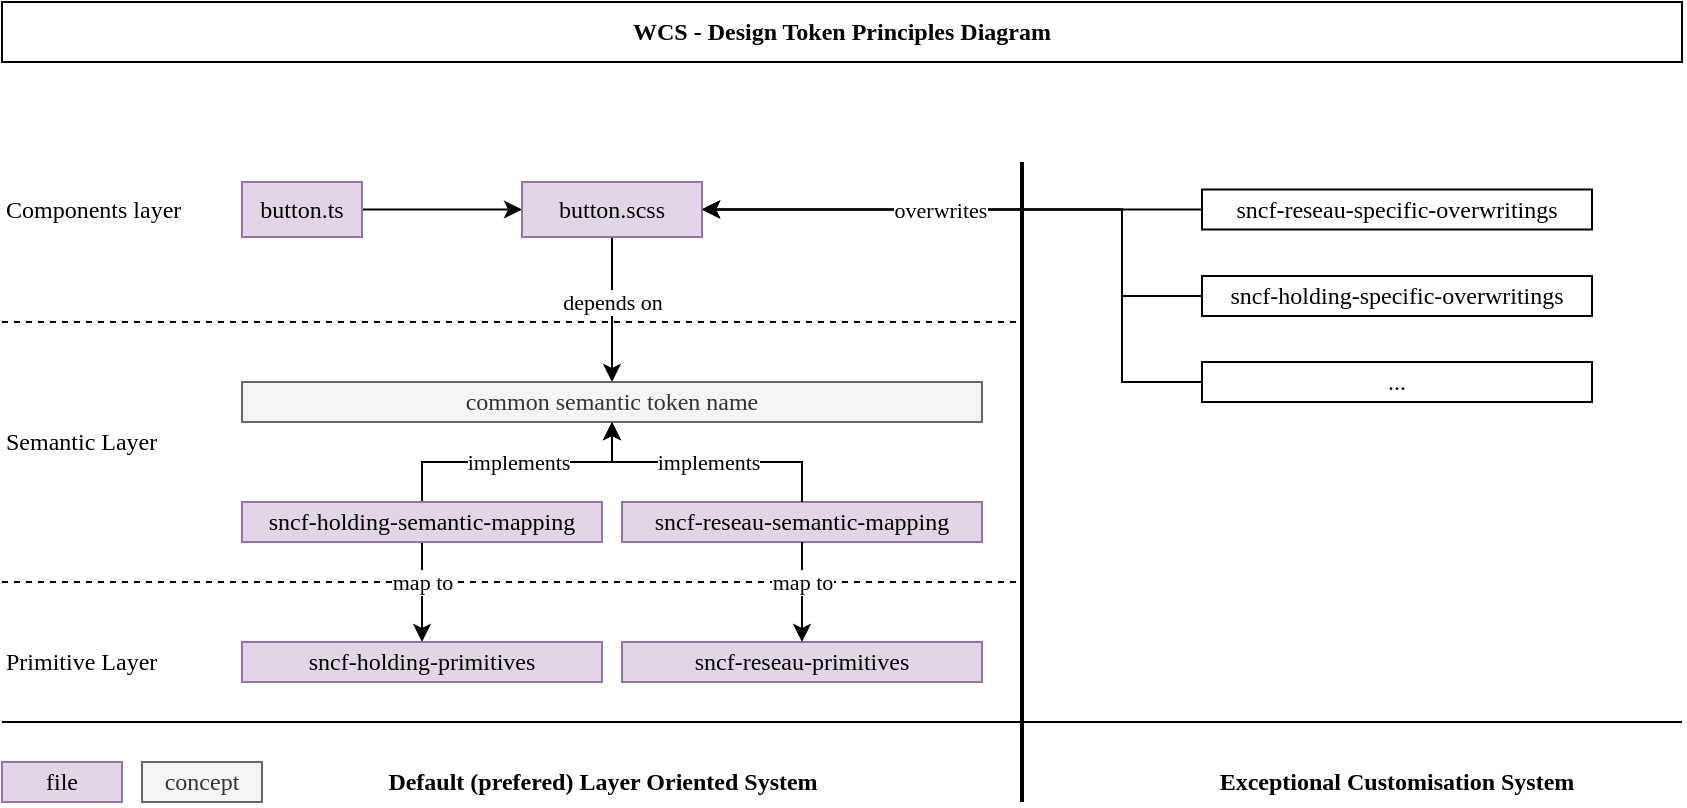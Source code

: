 <mxfile version="21.2.8" type="device">
  <diagram name="Page-1" id="UGivdQ0k9SQFaYbVVb60">
    <mxGraphModel dx="1185" dy="711" grid="1" gridSize="10" guides="1" tooltips="1" connect="1" arrows="1" fold="1" page="1" pageScale="1" pageWidth="1654" pageHeight="1169" math="0" shadow="0">
      <root>
        <mxCell id="0" />
        <mxCell id="1" parent="0" />
        <mxCell id="-r3o1vmQR9GHXH5LVRN2-32" style="edgeStyle=orthogonalEdgeStyle;rounded=0;orthogonalLoop=1;jettySize=auto;html=1;exitX=0;exitY=0.5;exitDx=0;exitDy=0;entryX=1;entryY=0.5;entryDx=0;entryDy=0;fontFamily=Avenir Medium;fontSource=https%3A%2F%2Fwcs.dev.sncf%2Favenir-medium.woff;" edge="1" parent="1" source="-r3o1vmQR9GHXH5LVRN2-31" target="-r3o1vmQR9GHXH5LVRN2-5">
          <mxGeometry relative="1" as="geometry">
            <Array as="points">
              <mxPoint x="600" y="270" />
              <mxPoint x="600" y="184" />
            </Array>
          </mxGeometry>
        </mxCell>
        <mxCell id="-r3o1vmQR9GHXH5LVRN2-30" style="edgeStyle=orthogonalEdgeStyle;rounded=0;orthogonalLoop=1;jettySize=auto;html=1;entryX=1;entryY=0.5;entryDx=0;entryDy=0;fontFamily=Avenir Medium;fontSource=https%3A%2F%2Fwcs.dev.sncf%2Favenir-medium.woff;" edge="1" parent="1" source="-r3o1vmQR9GHXH5LVRN2-29" target="-r3o1vmQR9GHXH5LVRN2-5">
          <mxGeometry relative="1" as="geometry">
            <Array as="points">
              <mxPoint x="600" y="227" />
              <mxPoint x="600" y="184" />
            </Array>
          </mxGeometry>
        </mxCell>
        <mxCell id="-r3o1vmQR9GHXH5LVRN2-2" value="" style="endArrow=none;html=1;rounded=0;dashed=1;fontFamily=Avenir Medium;fontSource=https%3A%2F%2Fwcs.dev.sncf%2Favenir-medium.woff;" edge="1" parent="1">
          <mxGeometry width="50" height="50" relative="1" as="geometry">
            <mxPoint x="40" y="240" as="sourcePoint" />
            <mxPoint x="550" y="240" as="targetPoint" />
          </mxGeometry>
        </mxCell>
        <mxCell id="-r3o1vmQR9GHXH5LVRN2-3" value="Components layer" style="text;html=1;strokeColor=none;fillColor=none;align=left;verticalAlign=middle;whiteSpace=wrap;rounded=0;fontFamily=Avenir Medium;fontSource=https%3A%2F%2Fwcs.dev.sncf%2Favenir-medium.woff;" vertex="1" parent="1">
          <mxGeometry x="40" y="170" width="110" height="27.5" as="geometry" />
        </mxCell>
        <mxCell id="-r3o1vmQR9GHXH5LVRN2-11" style="edgeStyle=orthogonalEdgeStyle;rounded=0;orthogonalLoop=1;jettySize=auto;html=1;entryX=0;entryY=0.5;entryDx=0;entryDy=0;fontFamily=Avenir Medium;fontSource=https%3A%2F%2Fwcs.dev.sncf%2Favenir-medium.woff;" edge="1" parent="1" source="-r3o1vmQR9GHXH5LVRN2-4" target="-r3o1vmQR9GHXH5LVRN2-5">
          <mxGeometry relative="1" as="geometry" />
        </mxCell>
        <mxCell id="-r3o1vmQR9GHXH5LVRN2-4" value="button.ts" style="rounded=0;whiteSpace=wrap;html=1;fillColor=#e1d5e7;strokeColor=#9673a6;fontFamily=Avenir Medium;fontSource=https%3A%2F%2Fwcs.dev.sncf%2Favenir-medium.woff;" vertex="1" parent="1">
          <mxGeometry x="160" y="170" width="60" height="27.5" as="geometry" />
        </mxCell>
        <mxCell id="-r3o1vmQR9GHXH5LVRN2-10" value="depends on" style="edgeStyle=orthogonalEdgeStyle;rounded=0;orthogonalLoop=1;jettySize=auto;html=1;entryX=0.5;entryY=0;entryDx=0;entryDy=0;fontFamily=Avenir Medium;fontSource=https%3A%2F%2Fwcs.dev.sncf%2Favenir-medium.woff;" edge="1" parent="1" source="-r3o1vmQR9GHXH5LVRN2-5" target="-r3o1vmQR9GHXH5LVRN2-6">
          <mxGeometry x="-0.103" relative="1" as="geometry">
            <mxPoint as="offset" />
          </mxGeometry>
        </mxCell>
        <mxCell id="-r3o1vmQR9GHXH5LVRN2-5" value="button.scss" style="rounded=0;whiteSpace=wrap;html=1;fillColor=#e1d5e7;strokeColor=#9673a6;fontFamily=Avenir Medium;fontSource=https%3A%2F%2Fwcs.dev.sncf%2Favenir-medium.woff;" vertex="1" parent="1">
          <mxGeometry x="300" y="170" width="90" height="27.5" as="geometry" />
        </mxCell>
        <mxCell id="-r3o1vmQR9GHXH5LVRN2-17" value="implements" style="edgeStyle=orthogonalEdgeStyle;rounded=0;orthogonalLoop=1;jettySize=auto;html=1;entryX=0.5;entryY=1;entryDx=0;entryDy=0;exitX=0.5;exitY=0;exitDx=0;exitDy=0;fontFamily=Avenir Medium;fontSource=https%3A%2F%2Fwcs.dev.sncf%2Favenir-medium.woff;" edge="1" parent="1" source="-r3o1vmQR9GHXH5LVRN2-12" target="-r3o1vmQR9GHXH5LVRN2-6">
          <mxGeometry x="0.002" relative="1" as="geometry">
            <mxPoint as="offset" />
          </mxGeometry>
        </mxCell>
        <mxCell id="-r3o1vmQR9GHXH5LVRN2-6" value="common semantic token name" style="rounded=0;whiteSpace=wrap;html=1;fillColor=#f5f5f5;fontColor=#333333;strokeColor=#666666;fontFamily=Avenir Medium;fontSource=https%3A%2F%2Fwcs.dev.sncf%2Favenir-medium.woff;" vertex="1" parent="1">
          <mxGeometry x="160" y="270" width="370" height="20" as="geometry" />
        </mxCell>
        <mxCell id="-r3o1vmQR9GHXH5LVRN2-7" value="Semantic Layer" style="text;html=1;strokeColor=none;fillColor=none;align=left;verticalAlign=middle;whiteSpace=wrap;rounded=0;fontFamily=Avenir Medium;fontSource=https%3A%2F%2Fwcs.dev.sncf%2Favenir-medium.woff;" vertex="1" parent="1">
          <mxGeometry x="40" y="280" width="100" height="40" as="geometry" />
        </mxCell>
        <mxCell id="-r3o1vmQR9GHXH5LVRN2-8" value="" style="endArrow=none;html=1;rounded=0;dashed=1;fontFamily=Avenir Medium;fontSource=https%3A%2F%2Fwcs.dev.sncf%2Favenir-medium.woff;" edge="1" parent="1">
          <mxGeometry width="50" height="50" relative="1" as="geometry">
            <mxPoint x="40" y="370" as="sourcePoint" />
            <mxPoint x="548" y="370" as="targetPoint" />
          </mxGeometry>
        </mxCell>
        <mxCell id="-r3o1vmQR9GHXH5LVRN2-9" value="Primitive Layer" style="text;html=1;strokeColor=none;fillColor=none;align=left;verticalAlign=middle;whiteSpace=wrap;rounded=0;fontFamily=Avenir Medium;fontSource=https%3A%2F%2Fwcs.dev.sncf%2Favenir-medium.woff;" vertex="1" parent="1">
          <mxGeometry x="40" y="400" width="110" height="20" as="geometry" />
        </mxCell>
        <mxCell id="-r3o1vmQR9GHXH5LVRN2-16" value="map to" style="edgeStyle=orthogonalEdgeStyle;rounded=0;orthogonalLoop=1;jettySize=auto;html=1;entryX=0.5;entryY=0;entryDx=0;entryDy=0;fontFamily=Avenir Medium;fontSource=https%3A%2F%2Fwcs.dev.sncf%2Favenir-medium.woff;" edge="1" parent="1" source="-r3o1vmQR9GHXH5LVRN2-12" target="-r3o1vmQR9GHXH5LVRN2-15">
          <mxGeometry x="-0.2" relative="1" as="geometry">
            <Array as="points">
              <mxPoint x="250" y="370" />
              <mxPoint x="250" y="370" />
            </Array>
            <mxPoint as="offset" />
          </mxGeometry>
        </mxCell>
        <mxCell id="-r3o1vmQR9GHXH5LVRN2-12" value="sncf-holding-semantic-mapping" style="rounded=0;whiteSpace=wrap;html=1;fillColor=#e1d5e7;strokeColor=#9673a6;fontFamily=Avenir Medium;fontSource=https%3A%2F%2Fwcs.dev.sncf%2Favenir-medium.woff;" vertex="1" parent="1">
          <mxGeometry x="160" y="330" width="180" height="20" as="geometry" />
        </mxCell>
        <mxCell id="-r3o1vmQR9GHXH5LVRN2-13" value="concept" style="rounded=0;whiteSpace=wrap;html=1;fillColor=#f5f5f5;fontColor=#333333;strokeColor=#666666;fontFamily=Avenir Medium;fontSource=https%3A%2F%2Fwcs.dev.sncf%2Favenir-medium.woff;" vertex="1" parent="1">
          <mxGeometry x="110" y="460" width="60" height="20" as="geometry" />
        </mxCell>
        <mxCell id="-r3o1vmQR9GHXH5LVRN2-14" value="file" style="rounded=0;whiteSpace=wrap;html=1;fillColor=#e1d5e7;strokeColor=#9673a6;fontFamily=Avenir Medium;fontSource=https%3A%2F%2Fwcs.dev.sncf%2Favenir-medium.woff;" vertex="1" parent="1">
          <mxGeometry x="40" y="460" width="60" height="20" as="geometry" />
        </mxCell>
        <mxCell id="-r3o1vmQR9GHXH5LVRN2-15" value="sncf-holding-primitives" style="rounded=0;whiteSpace=wrap;html=1;fillColor=#e1d5e7;strokeColor=#9673a6;fontFamily=Avenir Medium;fontSource=https%3A%2F%2Fwcs.dev.sncf%2Favenir-medium.woff;" vertex="1" parent="1">
          <mxGeometry x="160" y="400" width="180" height="20" as="geometry" />
        </mxCell>
        <mxCell id="-r3o1vmQR9GHXH5LVRN2-18" value="sncf-reseau-semantic-mapping" style="rounded=0;whiteSpace=wrap;html=1;fillColor=#e1d5e7;strokeColor=#9673a6;fontFamily=Avenir Medium;fontSource=https%3A%2F%2Fwcs.dev.sncf%2Favenir-medium.woff;" vertex="1" parent="1">
          <mxGeometry x="350" y="330" width="180" height="20" as="geometry" />
        </mxCell>
        <mxCell id="-r3o1vmQR9GHXH5LVRN2-19" value="sncf-reseau-primitives" style="rounded=0;whiteSpace=wrap;html=1;fillColor=#e1d5e7;strokeColor=#9673a6;fontFamily=Avenir Medium;fontSource=https%3A%2F%2Fwcs.dev.sncf%2Favenir-medium.woff;" vertex="1" parent="1">
          <mxGeometry x="350" y="400" width="180" height="20" as="geometry" />
        </mxCell>
        <mxCell id="-r3o1vmQR9GHXH5LVRN2-20" value="implements" style="edgeStyle=orthogonalEdgeStyle;rounded=0;orthogonalLoop=1;jettySize=auto;html=1;entryX=0.5;entryY=1;entryDx=0;entryDy=0;exitX=0.5;exitY=0;exitDx=0;exitDy=0;fontFamily=Avenir Medium;fontSource=https%3A%2F%2Fwcs.dev.sncf%2Favenir-medium.woff;" edge="1" parent="1" source="-r3o1vmQR9GHXH5LVRN2-18" target="-r3o1vmQR9GHXH5LVRN2-6">
          <mxGeometry relative="1" as="geometry">
            <mxPoint x="550" y="310" as="sourcePoint" />
            <mxPoint x="255" y="340" as="targetPoint" />
          </mxGeometry>
        </mxCell>
        <mxCell id="-r3o1vmQR9GHXH5LVRN2-21" value="map to" style="edgeStyle=orthogonalEdgeStyle;rounded=0;orthogonalLoop=1;jettySize=auto;html=1;exitX=0.5;exitY=1;exitDx=0;exitDy=0;fontFamily=Avenir Medium;fontSource=https%3A%2F%2Fwcs.dev.sncf%2Favenir-medium.woff;" edge="1" parent="1" source="-r3o1vmQR9GHXH5LVRN2-18" target="-r3o1vmQR9GHXH5LVRN2-19">
          <mxGeometry x="-0.2" relative="1" as="geometry">
            <mxPoint x="255" y="360" as="sourcePoint" />
            <mxPoint x="255" y="410" as="targetPoint" />
            <mxPoint as="offset" />
          </mxGeometry>
        </mxCell>
        <mxCell id="-r3o1vmQR9GHXH5LVRN2-22" value="sncf-reseau-specific-overwritings" style="rounded=0;whiteSpace=wrap;html=1;rotation=0;fontFamily=Avenir Medium;fontSource=https%3A%2F%2Fwcs.dev.sncf%2Favenir-medium.woff;" vertex="1" parent="1">
          <mxGeometry x="640" y="173.75" width="195" height="20" as="geometry" />
        </mxCell>
        <mxCell id="-r3o1vmQR9GHXH5LVRN2-26" value="" style="endArrow=none;html=1;rounded=0;fontFamily=Avenir Medium;fontSource=https%3A%2F%2Fwcs.dev.sncf%2Favenir-medium.woff;strokeWidth=2;" edge="1" parent="1">
          <mxGeometry width="50" height="50" relative="1" as="geometry">
            <mxPoint x="550" y="480" as="sourcePoint" />
            <mxPoint x="550" y="160" as="targetPoint" />
          </mxGeometry>
        </mxCell>
        <mxCell id="-r3o1vmQR9GHXH5LVRN2-27" value="Default (prefered) Layer Oriented System" style="text;html=1;strokeColor=none;fillColor=none;align=center;verticalAlign=middle;whiteSpace=wrap;rounded=0;fontStyle=1;fontFamily=Avenir Medium;fontSource=https%3A%2F%2Fwcs.dev.sncf%2Favenir-medium.woff;" vertex="1" parent="1">
          <mxGeometry x="208.75" y="460" width="262.5" height="20" as="geometry" />
        </mxCell>
        <mxCell id="-r3o1vmQR9GHXH5LVRN2-28" value="Exceptional Customisation System" style="text;html=1;strokeColor=none;fillColor=none;align=center;verticalAlign=middle;whiteSpace=wrap;rounded=0;fontStyle=1;fontFamily=Avenir Medium;fontSource=https%3A%2F%2Fwcs.dev.sncf%2Favenir-medium.woff;" vertex="1" parent="1">
          <mxGeometry x="606.25" y="460" width="262.5" height="20" as="geometry" />
        </mxCell>
        <mxCell id="-r3o1vmQR9GHXH5LVRN2-29" value="sncf-holding-specific-overwritings" style="rounded=0;whiteSpace=wrap;html=1;rotation=0;fontFamily=Avenir Medium;fontSource=https%3A%2F%2Fwcs.dev.sncf%2Favenir-medium.woff;" vertex="1" parent="1">
          <mxGeometry x="640" y="217" width="195" height="20" as="geometry" />
        </mxCell>
        <mxCell id="-r3o1vmQR9GHXH5LVRN2-31" value="..." style="rounded=0;whiteSpace=wrap;html=1;rotation=0;fontFamily=Avenir Medium;fontSource=https%3A%2F%2Fwcs.dev.sncf%2Favenir-medium.woff;" vertex="1" parent="1">
          <mxGeometry x="640" y="260" width="195" height="20" as="geometry" />
        </mxCell>
        <mxCell id="-r3o1vmQR9GHXH5LVRN2-23" value="overwrites" style="edgeStyle=orthogonalEdgeStyle;rounded=0;orthogonalLoop=1;jettySize=auto;html=1;entryX=1;entryY=0.5;entryDx=0;entryDy=0;fontFamily=Avenir Medium;fontSource=https%3A%2F%2Fwcs.dev.sncf%2Favenir-medium.woff;" edge="1" parent="1" source="-r3o1vmQR9GHXH5LVRN2-22" target="-r3o1vmQR9GHXH5LVRN2-5">
          <mxGeometry x="0.048" relative="1" as="geometry">
            <Array as="points">
              <mxPoint x="640" y="184" />
            </Array>
            <mxPoint as="offset" />
          </mxGeometry>
        </mxCell>
        <mxCell id="-r3o1vmQR9GHXH5LVRN2-33" value="" style="endArrow=none;html=1;rounded=0;fontFamily=Avenir Medium;fontSource=https%3A%2F%2Fwcs.dev.sncf%2Favenir-medium.woff;" edge="1" parent="1">
          <mxGeometry width="50" height="50" relative="1" as="geometry">
            <mxPoint x="40" y="440" as="sourcePoint" />
            <mxPoint x="880" y="440" as="targetPoint" />
          </mxGeometry>
        </mxCell>
        <mxCell id="-r3o1vmQR9GHXH5LVRN2-34" value="WCS - Design Token Principles Diagram" style="text;html=1;align=center;verticalAlign=middle;whiteSpace=wrap;rounded=0;fontStyle=1;labelBorderColor=none;strokeColor=default;fontFamily=Avenir Medium;fontSource=https%3A%2F%2Fwcs.dev.sncf%2Favenir-medium.woff;" vertex="1" parent="1">
          <mxGeometry x="40" y="80" width="840" height="30" as="geometry" />
        </mxCell>
      </root>
    </mxGraphModel>
  </diagram>
</mxfile>

